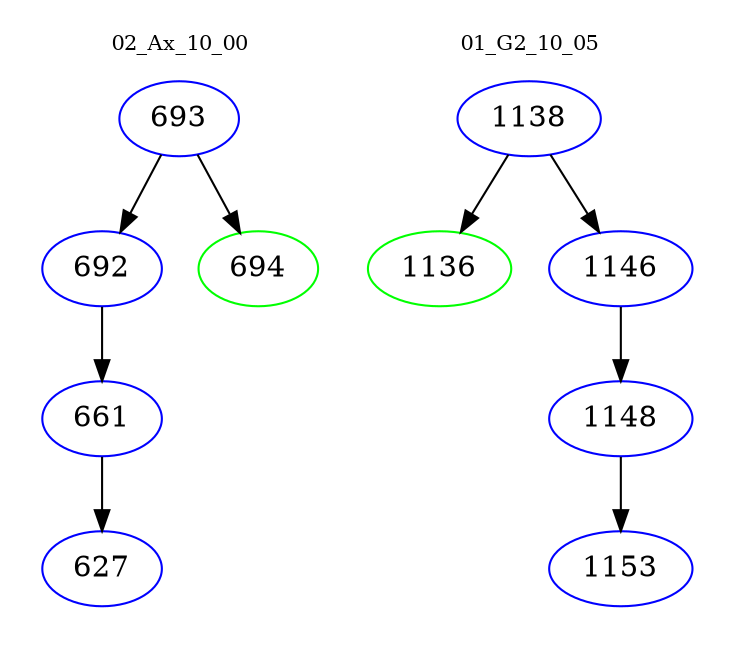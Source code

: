 digraph{
subgraph cluster_0 {
color = white
label = "02_Ax_10_00";
fontsize=10;
T0_693 [label="693", color="blue"]
T0_693 -> T0_692 [color="black"]
T0_692 [label="692", color="blue"]
T0_692 -> T0_661 [color="black"]
T0_661 [label="661", color="blue"]
T0_661 -> T0_627 [color="black"]
T0_627 [label="627", color="blue"]
T0_693 -> T0_694 [color="black"]
T0_694 [label="694", color="green"]
}
subgraph cluster_1 {
color = white
label = "01_G2_10_05";
fontsize=10;
T1_1138 [label="1138", color="blue"]
T1_1138 -> T1_1136 [color="black"]
T1_1136 [label="1136", color="green"]
T1_1138 -> T1_1146 [color="black"]
T1_1146 [label="1146", color="blue"]
T1_1146 -> T1_1148 [color="black"]
T1_1148 [label="1148", color="blue"]
T1_1148 -> T1_1153 [color="black"]
T1_1153 [label="1153", color="blue"]
}
}
